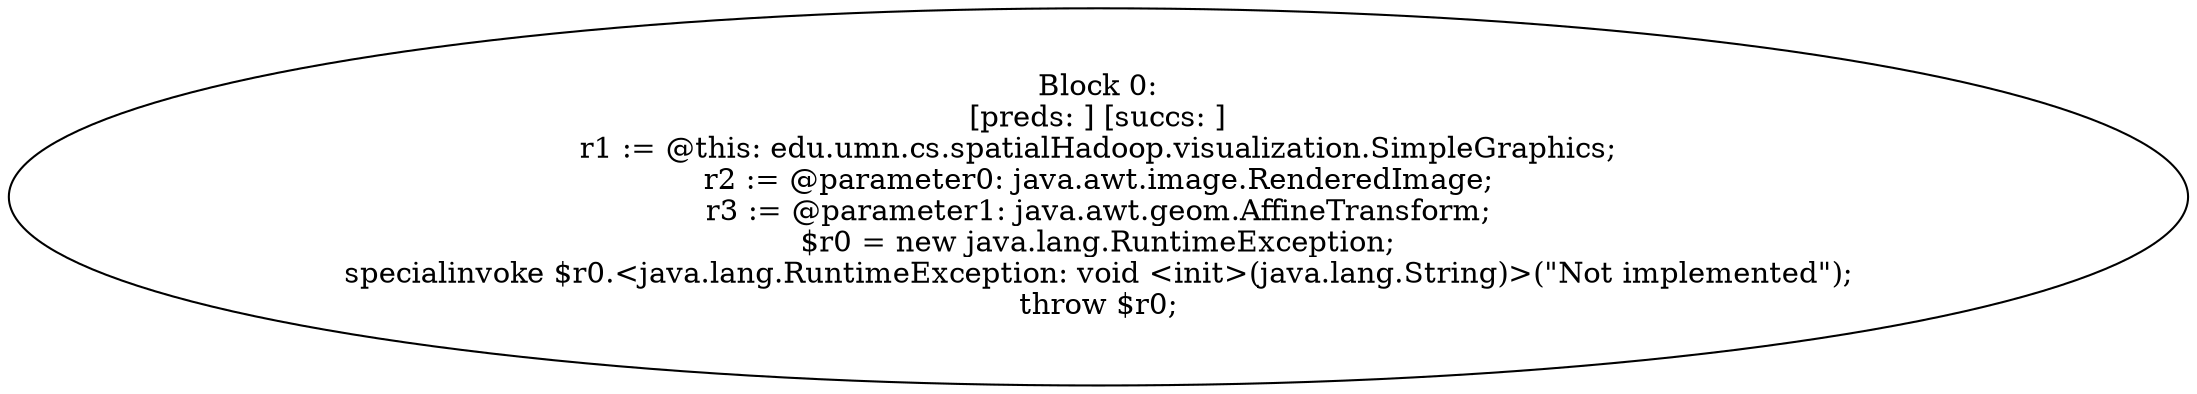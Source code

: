 digraph "unitGraph" {
    "Block 0:
[preds: ] [succs: ]
r1 := @this: edu.umn.cs.spatialHadoop.visualization.SimpleGraphics;
r2 := @parameter0: java.awt.image.RenderedImage;
r3 := @parameter1: java.awt.geom.AffineTransform;
$r0 = new java.lang.RuntimeException;
specialinvoke $r0.<java.lang.RuntimeException: void <init>(java.lang.String)>(\"Not implemented\");
throw $r0;
"
}
